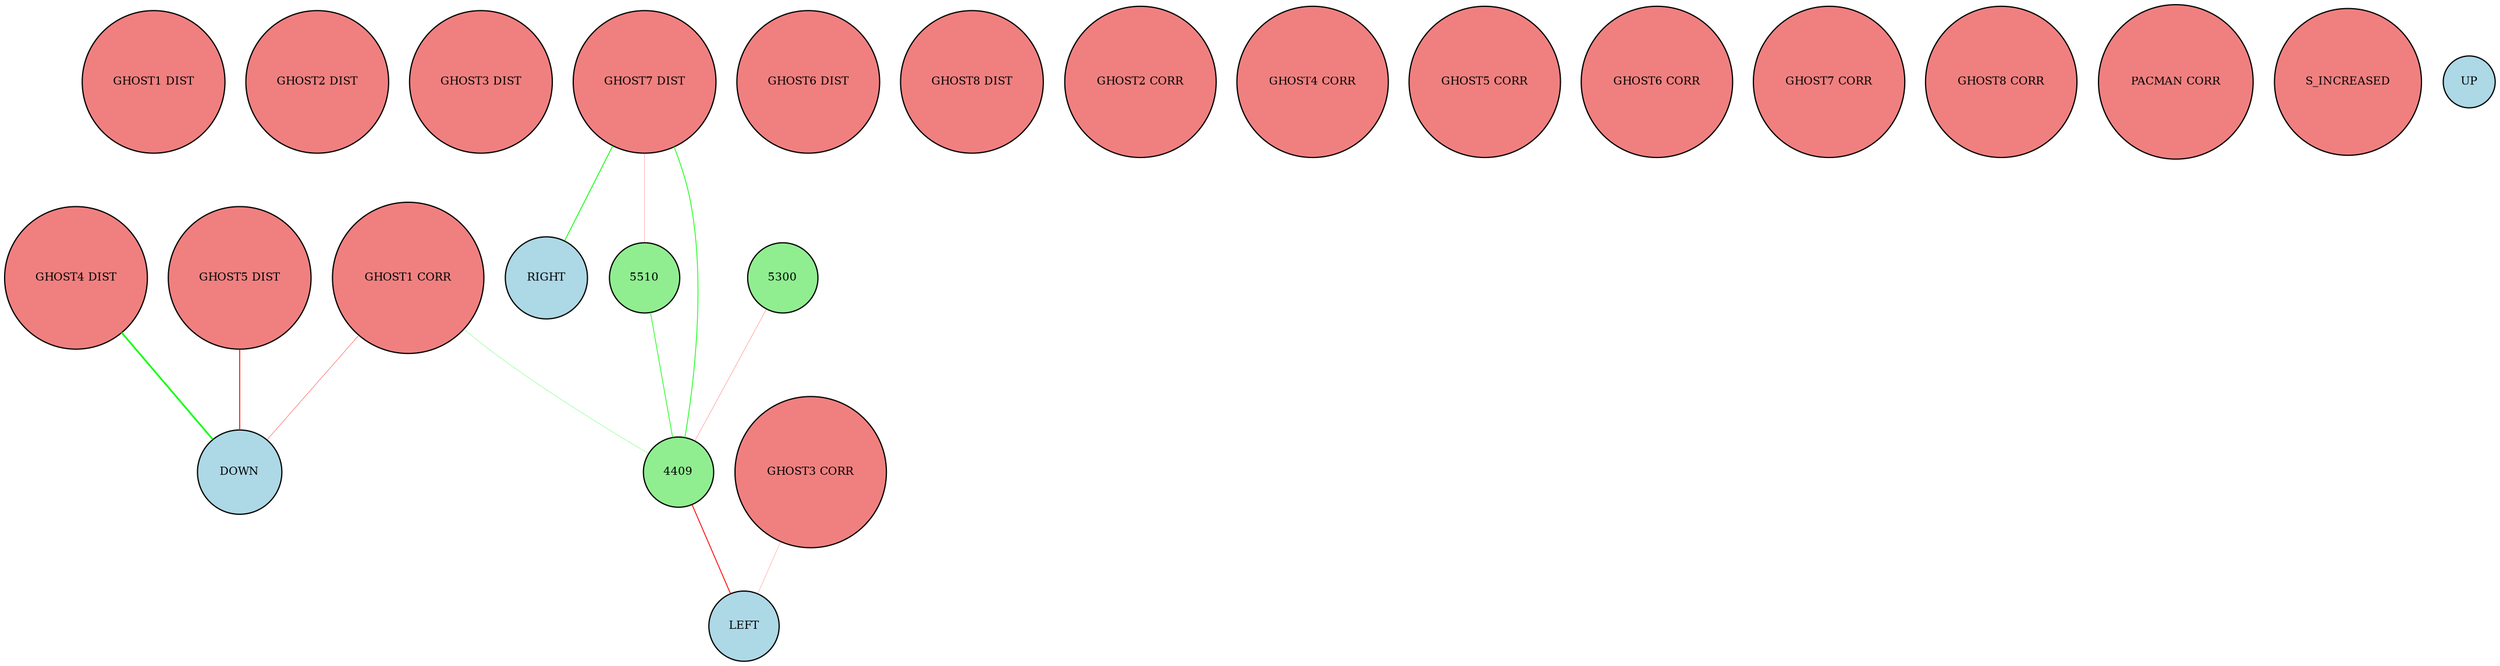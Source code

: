 digraph {
	node [bgcolor=black fontsize=9 height=0.2 shape=circle width=0.2]
	"GHOST1 DIST" [fillcolor=lightcoral shape=circle style=filled]
	"GHOST2 DIST" [fillcolor=lightcoral shape=circle style=filled]
	"GHOST3 DIST" [fillcolor=lightcoral shape=circle style=filled]
	"GHOST4 DIST" [fillcolor=lightcoral shape=circle style=filled]
	"GHOST5 DIST" [fillcolor=lightcoral shape=circle style=filled]
	"GHOST6 DIST" [fillcolor=lightcoral shape=circle style=filled]
	"GHOST7 DIST" [fillcolor=lightcoral shape=circle style=filled]
	"GHOST8 DIST" [fillcolor=lightcoral shape=circle style=filled]
	"GHOST1 CORR" [fillcolor=lightcoral shape=circle style=filled]
	"GHOST2 CORR" [fillcolor=lightcoral shape=circle style=filled]
	"GHOST3 CORR" [fillcolor=lightcoral shape=circle style=filled]
	"GHOST4 CORR" [fillcolor=lightcoral shape=circle style=filled]
	"GHOST5 CORR" [fillcolor=lightcoral shape=circle style=filled]
	"GHOST6 CORR" [fillcolor=lightcoral shape=circle style=filled]
	"GHOST7 CORR" [fillcolor=lightcoral shape=circle style=filled]
	"GHOST8 CORR" [fillcolor=lightcoral shape=circle style=filled]
	"PACMAN CORR" [fillcolor=lightcoral shape=circle style=filled]
	S_INCREASED [fillcolor=lightcoral shape=circle style=filled]
	UP [fillcolor=lightblue style=filled]
	DOWN [fillcolor=lightblue style=filled]
	RIGHT [fillcolor=lightblue style=filled]
	LEFT [fillcolor=lightblue style=filled]
	5510 [fillcolor=lightgreen style=filled]
	5300 [fillcolor=lightgreen style=filled]
	4409 [fillcolor=lightgreen style=filled]
	"GHOST4 DIST" -> DOWN [arrowhead=none color=green penwidth=1.3568628682015913 style=solid]
	"GHOST5 DIST" -> DOWN [arrowhead=none color=red penwidth=0.7661959848676998 style=solid]
	4409 -> LEFT [arrowhead=none color=red penwidth=0.705588125884366 style=solid]
	"GHOST7 DIST" -> 4409 [arrowhead=none color=green penwidth=0.607868769740839 style=solid]
	"GHOST1 CORR" -> DOWN [arrowhead=none color=red penwidth=0.2528893823796682 style=solid]
	"GHOST7 DIST" -> RIGHT [arrowhead=none color=green penwidth=0.6888674605304973 style=solid]
	5300 -> 4409 [arrowhead=none color=red penwidth=0.1700467458158491 style=solid]
	"GHOST3 CORR" -> LEFT [arrowhead=none color=red penwidth=0.140418192833526 style=solid]
	"GHOST7 DIST" -> 5510 [arrowhead=none color=red penwidth=0.1413161290035686 style=solid]
	5510 -> 4409 [arrowhead=none color=green penwidth=0.5363695765926872 style=solid]
	"GHOST1 CORR" -> 4409 [arrowhead=none color=green penwidth=0.17987739601426847 style=solid]
}
